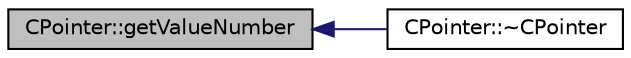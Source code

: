 digraph "CPointer::getValueNumber"
{
  edge [fontname="Helvetica",fontsize="10",labelfontname="Helvetica",labelfontsize="10"];
  node [fontname="Helvetica",fontsize="10",shape=record];
  rankdir="LR";
  Node1 [label="CPointer::getValueNumber",height=0.2,width=0.4,color="black", fillcolor="grey75", style="filled", fontcolor="black"];
  Node1 -> Node2 [dir="back",color="midnightblue",fontsize="10",style="solid",fontname="Helvetica"];
  Node2 [label="CPointer::~CPointer",height=0.2,width=0.4,color="black", fillcolor="white", style="filled",URL="$classCPointer.html#a2c78aa0ce894318ae615511b1bec8869"];
}
